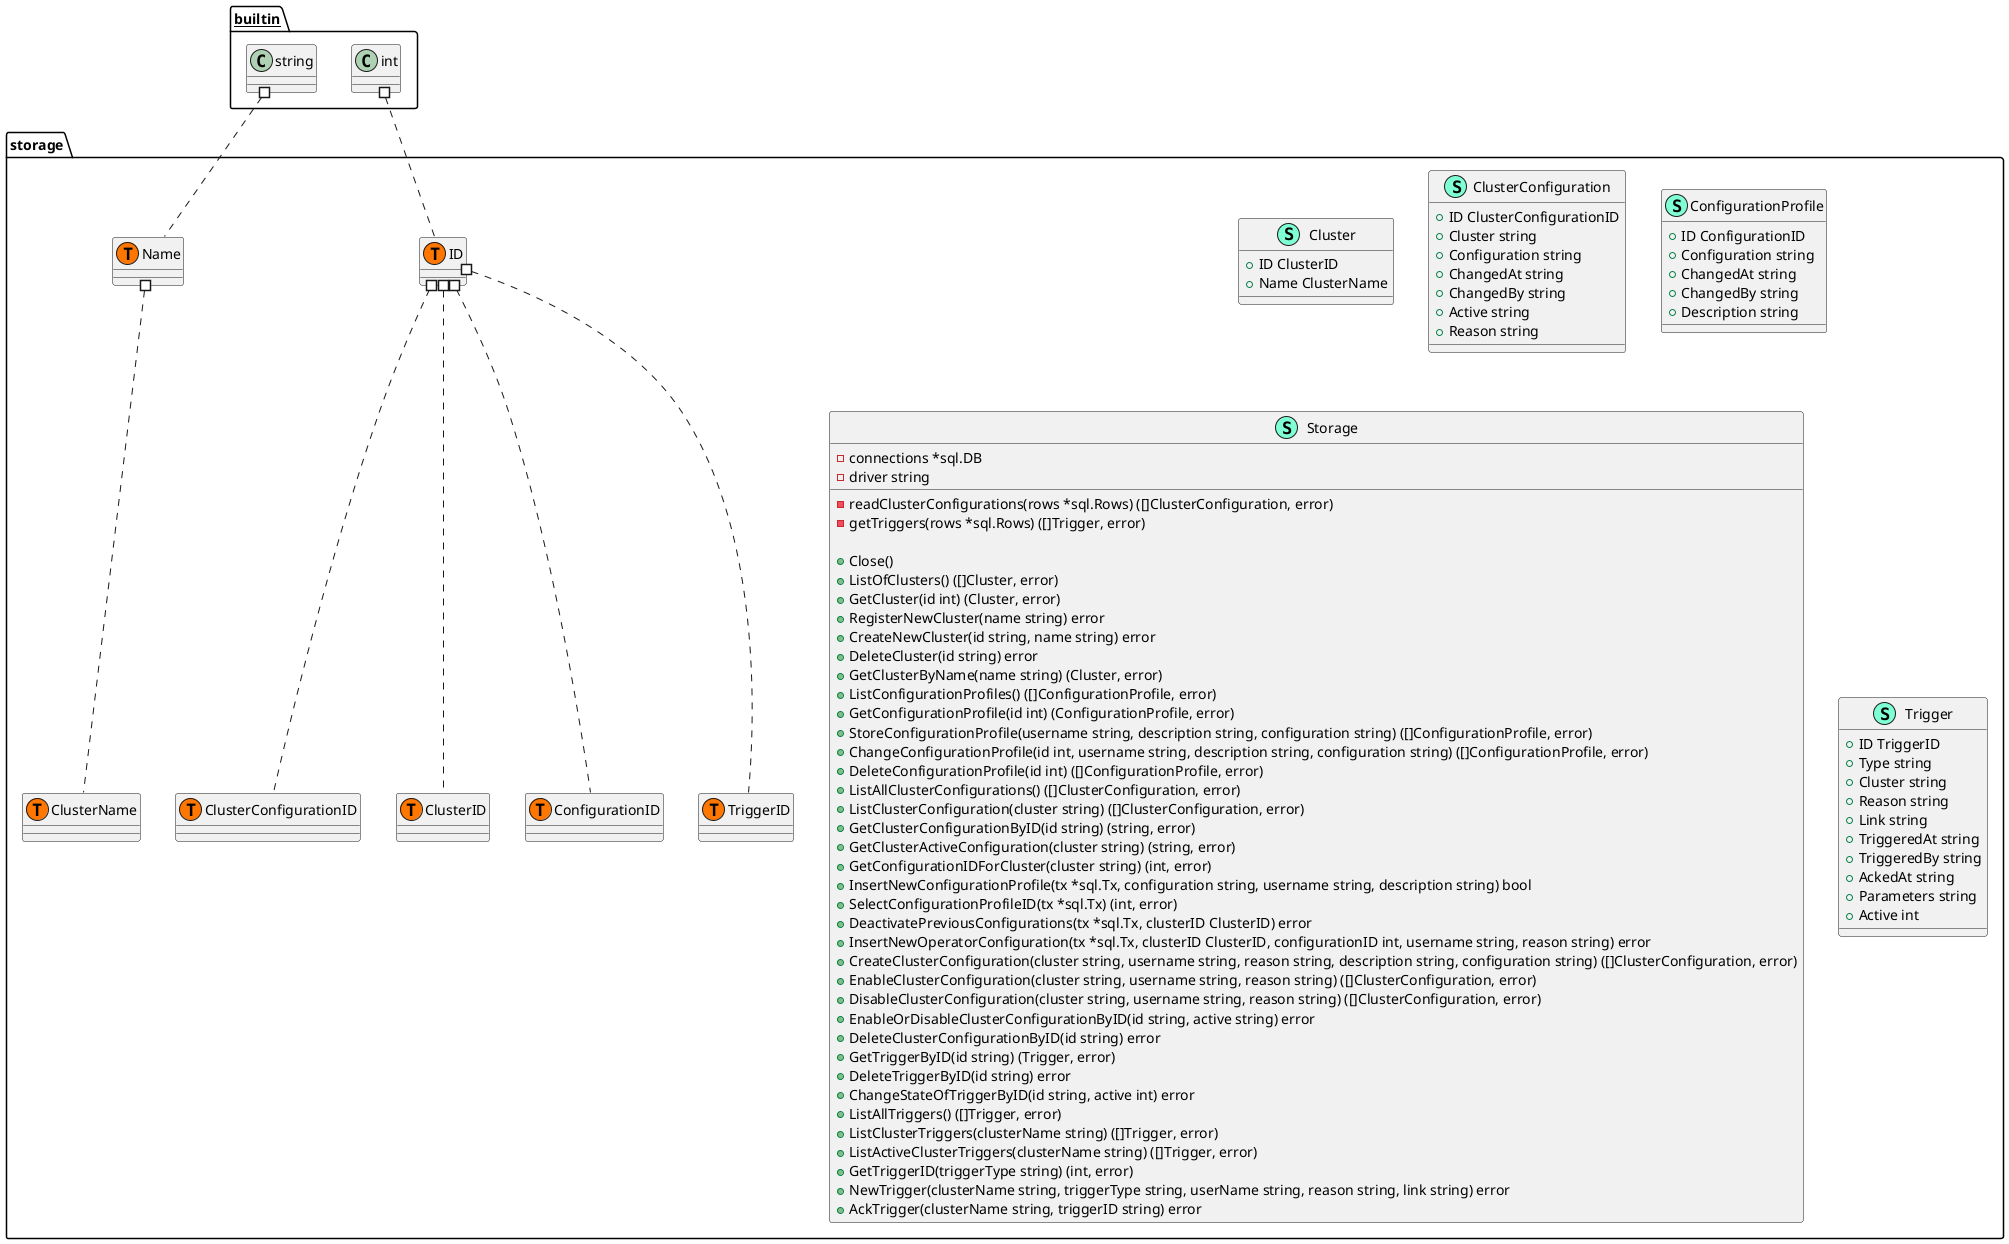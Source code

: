 @startuml
namespace storage {
    class Cluster << (S,Aquamarine) >> {
        + ID ClusterID
        + Name ClusterName

    }
    class ClusterConfiguration << (S,Aquamarine) >> {
        + ID ClusterConfigurationID
        + Cluster string
        + Configuration string
        + ChangedAt string
        + ChangedBy string
        + Active string
        + Reason string

    }
    class ConfigurationProfile << (S,Aquamarine) >> {
        + ID ConfigurationID
        + Configuration string
        + ChangedAt string
        + ChangedBy string
        + Description string

    }
    class Storage << (S,Aquamarine) >> {
        - connections *sql.DB
        - driver string

        - readClusterConfigurations(rows *sql.Rows) ([]ClusterConfiguration, error)
        - getTriggers(rows *sql.Rows) ([]Trigger, error)

        + Close() 
        + ListOfClusters() ([]Cluster, error)
        + GetCluster(id int) (Cluster, error)
        + RegisterNewCluster(name string) error
        + CreateNewCluster(id string, name string) error
        + DeleteCluster(id string) error
        + GetClusterByName(name string) (Cluster, error)
        + ListConfigurationProfiles() ([]ConfigurationProfile, error)
        + GetConfigurationProfile(id int) (ConfigurationProfile, error)
        + StoreConfigurationProfile(username string, description string, configuration string) ([]ConfigurationProfile, error)
        + ChangeConfigurationProfile(id int, username string, description string, configuration string) ([]ConfigurationProfile, error)
        + DeleteConfigurationProfile(id int) ([]ConfigurationProfile, error)
        + ListAllClusterConfigurations() ([]ClusterConfiguration, error)
        + ListClusterConfiguration(cluster string) ([]ClusterConfiguration, error)
        + GetClusterConfigurationByID(id string) (string, error)
        + GetClusterActiveConfiguration(cluster string) (string, error)
        + GetConfigurationIDForCluster(cluster string) (int, error)
        + InsertNewConfigurationProfile(tx *sql.Tx, configuration string, username string, description string) bool
        + SelectConfigurationProfileID(tx *sql.Tx) (int, error)
        + DeactivatePreviousConfigurations(tx *sql.Tx, clusterID ClusterID) error
        + InsertNewOperatorConfiguration(tx *sql.Tx, clusterID ClusterID, configurationID int, username string, reason string) error
        + CreateClusterConfiguration(cluster string, username string, reason string, description string, configuration string) ([]ClusterConfiguration, error)
        + EnableClusterConfiguration(cluster string, username string, reason string) ([]ClusterConfiguration, error)
        + DisableClusterConfiguration(cluster string, username string, reason string) ([]ClusterConfiguration, error)
        + EnableOrDisableClusterConfigurationByID(id string, active string) error
        + DeleteClusterConfigurationByID(id string) error
        + GetTriggerByID(id string) (Trigger, error)
        + DeleteTriggerByID(id string) error
        + ChangeStateOfTriggerByID(id string, active int) error
        + ListAllTriggers() ([]Trigger, error)
        + ListClusterTriggers(clusterName string) ([]Trigger, error)
        + ListActiveClusterTriggers(clusterName string) ([]Trigger, error)
        + GetTriggerID(triggerType string) (int, error)
        + NewTrigger(clusterName string, triggerType string, userName string, reason string, link string) error
        + AckTrigger(clusterName string, triggerID string) error

    }
    class Trigger << (S,Aquamarine) >> {
        + ID TriggerID
        + Type string
        + Cluster string
        + Reason string
        + Link string
        + TriggeredAt string
        + TriggeredBy string
        + AckedAt string
        + Parameters string
        + Active int

    }
    class storage.ClusterConfigurationID << (T, #FF7700) >>  {
    }
    class storage.ClusterID << (T, #FF7700) >>  {
    }
    class storage.ClusterName << (T, #FF7700) >>  {
    }
    class storage.ConfigurationID << (T, #FF7700) >>  {
    }
    class storage.ID << (T, #FF7700) >>  {
    }
    class storage.Name << (T, #FF7700) >>  {
    }
    class storage.TriggerID << (T, #FF7700) >>  {
    }
}


"__builtin__.int" #.. "storage.ID"
"__builtin__.string" #.. "storage.Name"
"storage.ID" #.. "storage.ClusterConfigurationID"
"storage.ID" #.. "storage.ClusterID"
"storage.ID" #.. "storage.ConfigurationID"
"storage.ID" #.. "storage.TriggerID"
"storage.Name" #.. "storage.ClusterName"
@enduml
